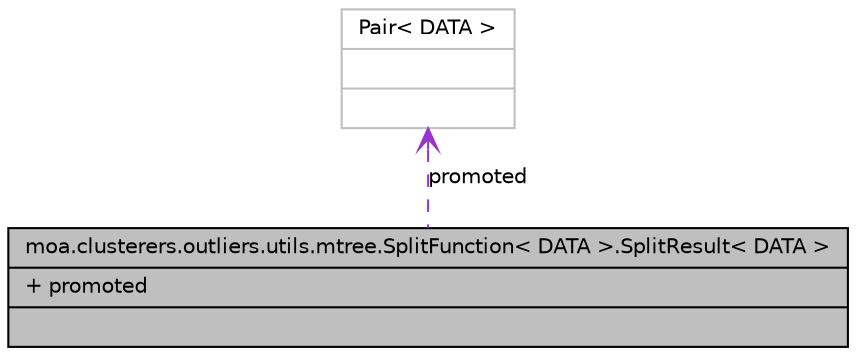 digraph G
{
  edge [fontname="Helvetica",fontsize="10",labelfontname="Helvetica",labelfontsize="10"];
  node [fontname="Helvetica",fontsize="10",shape=record];
  Node1 [label="{moa.clusterers.outliers.utils.mtree.SplitFunction\< DATA \>.SplitResult\< DATA \>\n|+ promoted\l|}",height=0.2,width=0.4,color="black", fillcolor="grey75", style="filled" fontcolor="black"];
  Node2 -> Node1 [dir=back,color="darkorchid3",fontsize="10",style="dashed",label="promoted",arrowtail="open",fontname="Helvetica"];
  Node2 [label="{Pair\< DATA \>\n||}",height=0.2,width=0.4,color="grey75", fillcolor="white", style="filled"];
}
